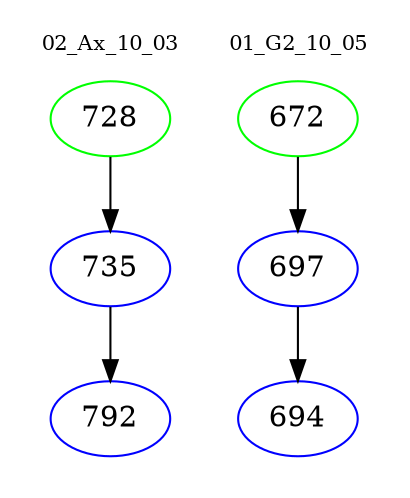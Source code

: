 digraph{
subgraph cluster_0 {
color = white
label = "02_Ax_10_03";
fontsize=10;
T0_728 [label="728", color="green"]
T0_728 -> T0_735 [color="black"]
T0_735 [label="735", color="blue"]
T0_735 -> T0_792 [color="black"]
T0_792 [label="792", color="blue"]
}
subgraph cluster_1 {
color = white
label = "01_G2_10_05";
fontsize=10;
T1_672 [label="672", color="green"]
T1_672 -> T1_697 [color="black"]
T1_697 [label="697", color="blue"]
T1_697 -> T1_694 [color="black"]
T1_694 [label="694", color="blue"]
}
}
